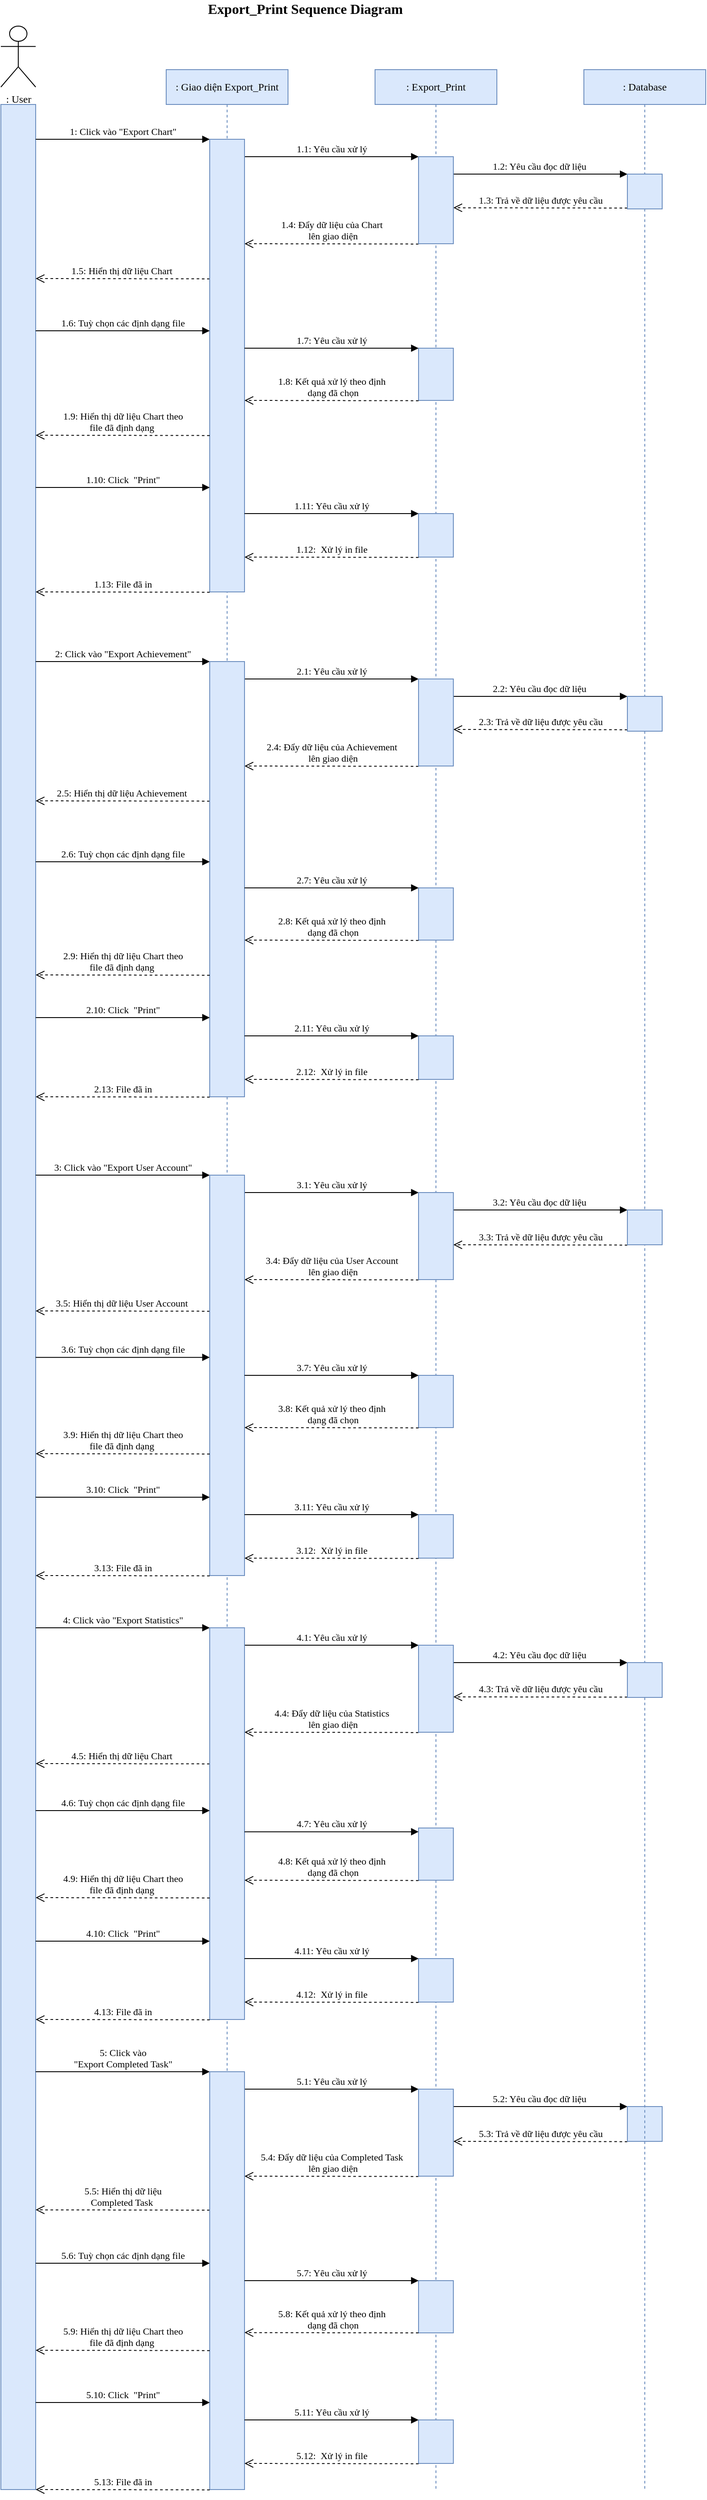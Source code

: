 <mxfile version="13.9.2" type="device"><diagram id="uGGQkLUvB1aczcs-LY8W" name="Page-1"><mxGraphModel dx="738" dy="459" grid="1" gridSize="10" guides="1" tooltips="1" connect="1" arrows="1" fold="1" page="1" pageScale="1" pageWidth="827" pageHeight="1169" math="0" shadow="0"><root><mxCell id="0"/><mxCell id="1" parent="0"/><mxCell id="Gk3fSNOvzbXeXXvfIKhm-4" value=": Export_Print" style="shape=umlLifeline;perimeter=lifelinePerimeter;whiteSpace=wrap;html=1;container=1;collapsible=0;recursiveResize=0;outlineConnect=0;fillColor=#dae8fc;strokeColor=#6c8ebf;fontFamily=Verdana;" vertex="1" parent="1"><mxGeometry x="550" y="80" width="140" height="2780" as="geometry"/></mxCell><mxCell id="Gk3fSNOvzbXeXXvfIKhm-144" value="" style="html=1;points=[];perimeter=orthogonalPerimeter;fillColor=#dae8fc;strokeColor=#6c8ebf;fontFamily=Verdana;" vertex="1" parent="Gk3fSNOvzbXeXXvfIKhm-4"><mxGeometry x="50" y="320" width="40" height="60" as="geometry"/></mxCell><mxCell id="Gk3fSNOvzbXeXXvfIKhm-149" value="" style="html=1;points=[];perimeter=orthogonalPerimeter;fillColor=#dae8fc;strokeColor=#6c8ebf;fontFamily=Verdana;" vertex="1" parent="Gk3fSNOvzbXeXXvfIKhm-4"><mxGeometry x="50" y="510" width="40" height="50" as="geometry"/></mxCell><mxCell id="Gk3fSNOvzbXeXXvfIKhm-164" value="" style="html=1;points=[];perimeter=orthogonalPerimeter;fillColor=#dae8fc;strokeColor=#6c8ebf;fontFamily=Verdana;" vertex="1" parent="Gk3fSNOvzbXeXXvfIKhm-4"><mxGeometry x="50" y="1110" width="40" height="50" as="geometry"/></mxCell><mxCell id="Gk3fSNOvzbXeXXvfIKhm-165" value="" style="html=1;points=[];perimeter=orthogonalPerimeter;fillColor=#dae8fc;strokeColor=#6c8ebf;fontFamily=Verdana;" vertex="1" parent="Gk3fSNOvzbXeXXvfIKhm-4"><mxGeometry x="50" y="940" width="40" height="60" as="geometry"/></mxCell><mxCell id="Gk3fSNOvzbXeXXvfIKhm-167" value="" style="html=1;points=[];perimeter=orthogonalPerimeter;fillColor=#dae8fc;strokeColor=#6c8ebf;fontFamily=Verdana;" vertex="1" parent="Gk3fSNOvzbXeXXvfIKhm-4"><mxGeometry x="50" y="1500" width="40" height="60" as="geometry"/></mxCell><mxCell id="Gk3fSNOvzbXeXXvfIKhm-175" value="" style="html=1;points=[];perimeter=orthogonalPerimeter;fillColor=#dae8fc;strokeColor=#6c8ebf;fontFamily=Verdana;" vertex="1" parent="Gk3fSNOvzbXeXXvfIKhm-4"><mxGeometry x="50" y="1660" width="40" height="50" as="geometry"/></mxCell><mxCell id="Gk3fSNOvzbXeXXvfIKhm-181" value="" style="html=1;points=[];perimeter=orthogonalPerimeter;fillColor=#dae8fc;strokeColor=#6c8ebf;fontFamily=Verdana;" vertex="1" parent="Gk3fSNOvzbXeXXvfIKhm-4"><mxGeometry x="50" y="2020" width="40" height="60" as="geometry"/></mxCell><mxCell id="Gk3fSNOvzbXeXXvfIKhm-186" value="" style="html=1;points=[];perimeter=orthogonalPerimeter;fillColor=#dae8fc;strokeColor=#6c8ebf;fontFamily=Verdana;" vertex="1" parent="Gk3fSNOvzbXeXXvfIKhm-4"><mxGeometry x="50" y="2170" width="40" height="50" as="geometry"/></mxCell><mxCell id="Gk3fSNOvzbXeXXvfIKhm-193" value="" style="html=1;points=[];perimeter=orthogonalPerimeter;fillColor=#dae8fc;strokeColor=#6c8ebf;fontFamily=Verdana;" vertex="1" parent="Gk3fSNOvzbXeXXvfIKhm-4"><mxGeometry x="50" y="2540" width="40" height="60" as="geometry"/></mxCell><mxCell id="Gk3fSNOvzbXeXXvfIKhm-198" value="" style="html=1;points=[];perimeter=orthogonalPerimeter;fillColor=#dae8fc;strokeColor=#6c8ebf;fontFamily=Verdana;" vertex="1" parent="Gk3fSNOvzbXeXXvfIKhm-4"><mxGeometry x="50" y="2700" width="40" height="50" as="geometry"/></mxCell><mxCell id="Gk3fSNOvzbXeXXvfIKhm-5" value="" style="html=1;points=[];perimeter=orthogonalPerimeter;fillColor=#dae8fc;strokeColor=#6c8ebf;fontFamily=Verdana;" vertex="1" parent="1"><mxGeometry x="120" y="120" width="40" height="2740" as="geometry"/></mxCell><mxCell id="Gk3fSNOvzbXeXXvfIKhm-6" value=": User" style="shape=umlActor;verticalLabelPosition=bottom;verticalAlign=top;html=1;fontFamily=Verdana;" vertex="1" parent="1"><mxGeometry x="120" y="30" width="40" height="70" as="geometry"/></mxCell><mxCell id="Gk3fSNOvzbXeXXvfIKhm-7" value=": Giao diện Export_Print" style="shape=umlLifeline;perimeter=lifelinePerimeter;whiteSpace=wrap;html=1;container=1;collapsible=0;recursiveResize=0;outlineConnect=0;fillColor=#dae8fc;strokeColor=#6c8ebf;fontFamily=Verdana;" vertex="1" parent="1"><mxGeometry x="310" y="80" width="140" height="2780" as="geometry"/></mxCell><mxCell id="Gk3fSNOvzbXeXXvfIKhm-166" value="" style="group;fontFamily=Verdana;" vertex="1" connectable="0" parent="Gk3fSNOvzbXeXXvfIKhm-7"><mxGeometry x="-150" y="2300" width="720" height="160" as="geometry"/></mxCell><mxCell id="Gk3fSNOvzbXeXXvfIKhm-119" value="5: Click vào &lt;br&gt;&quot;Export Completed Task&quot;" style="html=1;verticalAlign=bottom;endArrow=block;fontFamily=Verdana;" edge="1" parent="Gk3fSNOvzbXeXXvfIKhm-166"><mxGeometry width="80" as="geometry"><mxPoint as="sourcePoint"/><mxPoint x="200" as="targetPoint"/></mxGeometry></mxCell><mxCell id="Gk3fSNOvzbXeXXvfIKhm-120" value="5.1: Yêu cầu xử lý" style="html=1;verticalAlign=bottom;endArrow=block;fontFamily=Verdana;" edge="1" parent="Gk3fSNOvzbXeXXvfIKhm-166"><mxGeometry width="80" as="geometry"><mxPoint x="240" y="20" as="sourcePoint"/><mxPoint x="440" y="20" as="targetPoint"/></mxGeometry></mxCell><mxCell id="Gk3fSNOvzbXeXXvfIKhm-121" value="5.2: Yêu cầu&amp;nbsp;đọc dữ liệu&amp;nbsp;" style="html=1;verticalAlign=bottom;endArrow=block;fontFamily=Verdana;" edge="1" parent="Gk3fSNOvzbXeXXvfIKhm-166"><mxGeometry width="80" as="geometry"><mxPoint x="480" y="40" as="sourcePoint"/><mxPoint x="680" y="40" as="targetPoint"/></mxGeometry></mxCell><mxCell id="Gk3fSNOvzbXeXXvfIKhm-122" value="5.3: Trả về dữ liệu&amp;nbsp;được yêu cầu" style="html=1;verticalAlign=bottom;endArrow=open;dashed=1;endSize=8;fontFamily=Verdana;" edge="1" parent="Gk3fSNOvzbXeXXvfIKhm-166"><mxGeometry y="1.33" as="geometry"><mxPoint x="680" y="80.33" as="sourcePoint"/><mxPoint x="480" y="80" as="targetPoint"/><Array as="points"/></mxGeometry></mxCell><mxCell id="Gk3fSNOvzbXeXXvfIKhm-123" value="5.4: Đẩy dữ liệu của Completed Task&lt;br&gt;&amp;nbsp;lên giao diện" style="html=1;verticalAlign=bottom;endArrow=open;dashed=1;endSize=8;fontFamily=Verdana;" edge="1" parent="Gk3fSNOvzbXeXXvfIKhm-166"><mxGeometry as="geometry"><mxPoint x="440" y="120.33" as="sourcePoint"/><mxPoint x="240" y="120" as="targetPoint"/><Array as="points"/></mxGeometry></mxCell><mxCell id="Gk3fSNOvzbXeXXvfIKhm-124" value="5.5: Hiển thị dữ liệu &lt;br&gt;Completed Task&amp;nbsp;" style="html=1;verticalAlign=bottom;endArrow=open;dashed=1;endSize=8;fontFamily=Verdana;" edge="1" parent="Gk3fSNOvzbXeXXvfIKhm-166"><mxGeometry y="-1.33" as="geometry"><mxPoint x="200" y="159" as="sourcePoint"/><mxPoint y="158.67" as="targetPoint"/><Array as="points"/></mxGeometry></mxCell><mxCell id="Gk3fSNOvzbXeXXvfIKhm-126" value="" style="html=1;points=[];perimeter=orthogonalPerimeter;fillColor=#dae8fc;strokeColor=#6c8ebf;fontFamily=Verdana;" vertex="1" parent="Gk3fSNOvzbXeXXvfIKhm-166"><mxGeometry x="440" y="20" width="40" height="100" as="geometry"/></mxCell><mxCell id="Gk3fSNOvzbXeXXvfIKhm-127" value="" style="html=1;points=[];perimeter=orthogonalPerimeter;fillColor=#dae8fc;strokeColor=#6c8ebf;fontFamily=Verdana;" vertex="1" parent="Gk3fSNOvzbXeXXvfIKhm-166"><mxGeometry x="680" y="40" width="40" height="40" as="geometry"/></mxCell><mxCell id="Gk3fSNOvzbXeXXvfIKhm-125" value="" style="html=1;points=[];perimeter=orthogonalPerimeter;fillColor=#dae8fc;strokeColor=#6c8ebf;fontFamily=Verdana;" vertex="1" parent="Gk3fSNOvzbXeXXvfIKhm-7"><mxGeometry x="50" y="2300" width="40" height="480" as="geometry"/></mxCell><mxCell id="Gk3fSNOvzbXeXXvfIKhm-8" value=": Database" style="shape=umlLifeline;perimeter=lifelinePerimeter;whiteSpace=wrap;html=1;container=1;collapsible=0;recursiveResize=0;outlineConnect=0;fillColor=#dae8fc;strokeColor=#6c8ebf;fontFamily=Verdana;" vertex="1" parent="1"><mxGeometry x="790" y="80" width="140" height="2780" as="geometry"/></mxCell><mxCell id="Gk3fSNOvzbXeXXvfIKhm-140" value="" style="group;fontFamily=Verdana;" vertex="1" connectable="0" parent="1"><mxGeometry x="160" y="1870" width="720" height="470" as="geometry"/></mxCell><mxCell id="Gk3fSNOvzbXeXXvfIKhm-109" value="4: Click vào &quot;Export Statistics&quot;" style="html=1;verticalAlign=bottom;endArrow=block;fontFamily=Verdana;" edge="1" parent="Gk3fSNOvzbXeXXvfIKhm-140"><mxGeometry width="80" as="geometry"><mxPoint as="sourcePoint"/><mxPoint x="200" as="targetPoint"/></mxGeometry></mxCell><mxCell id="Gk3fSNOvzbXeXXvfIKhm-110" value="4.1: Yêu cầu xử lý" style="html=1;verticalAlign=bottom;endArrow=block;fontFamily=Verdana;" edge="1" parent="Gk3fSNOvzbXeXXvfIKhm-140"><mxGeometry width="80" as="geometry"><mxPoint x="240" y="20" as="sourcePoint"/><mxPoint x="440" y="20" as="targetPoint"/></mxGeometry></mxCell><mxCell id="Gk3fSNOvzbXeXXvfIKhm-111" value="4.2: Yêu cầu&amp;nbsp;đọc dữ liệu&amp;nbsp;" style="html=1;verticalAlign=bottom;endArrow=block;fontFamily=Verdana;" edge="1" parent="Gk3fSNOvzbXeXXvfIKhm-140"><mxGeometry width="80" as="geometry"><mxPoint x="480" y="40" as="sourcePoint"/><mxPoint x="680" y="40" as="targetPoint"/></mxGeometry></mxCell><mxCell id="Gk3fSNOvzbXeXXvfIKhm-112" value="4.3: Trả về dữ liệu&amp;nbsp;được yêu cầu" style="html=1;verticalAlign=bottom;endArrow=open;dashed=1;endSize=8;fontFamily=Verdana;" edge="1" parent="Gk3fSNOvzbXeXXvfIKhm-140"><mxGeometry y="0.66" as="geometry"><mxPoint x="680" y="79.66" as="sourcePoint"/><mxPoint x="480" y="79.33" as="targetPoint"/><Array as="points"/></mxGeometry></mxCell><mxCell id="Gk3fSNOvzbXeXXvfIKhm-113" value="4.4: Đẩy dữ liệu của Statistics&lt;br&gt;&amp;nbsp;lên giao diện" style="html=1;verticalAlign=bottom;endArrow=open;dashed=1;endSize=8;fontFamily=Verdana;" edge="1" parent="Gk3fSNOvzbXeXXvfIKhm-140"><mxGeometry as="geometry"><mxPoint x="440" y="120.33" as="sourcePoint"/><mxPoint x="240" y="120" as="targetPoint"/><Array as="points"/></mxGeometry></mxCell><mxCell id="Gk3fSNOvzbXeXXvfIKhm-114" value="4.5: Hiển thị dữ liệu Chart&amp;nbsp;" style="html=1;verticalAlign=bottom;endArrow=open;dashed=1;endSize=8;fontFamily=Verdana;" edge="1" parent="Gk3fSNOvzbXeXXvfIKhm-140"><mxGeometry y="-4" as="geometry"><mxPoint x="200" y="156.33" as="sourcePoint"/><mxPoint y="156" as="targetPoint"/><Array as="points"/></mxGeometry></mxCell><mxCell id="Gk3fSNOvzbXeXXvfIKhm-116" value="" style="html=1;points=[];perimeter=orthogonalPerimeter;fillColor=#dae8fc;strokeColor=#6c8ebf;fontFamily=Verdana;" vertex="1" parent="Gk3fSNOvzbXeXXvfIKhm-140"><mxGeometry x="440" y="20" width="40" height="100" as="geometry"/></mxCell><mxCell id="Gk3fSNOvzbXeXXvfIKhm-117" value="" style="html=1;points=[];perimeter=orthogonalPerimeter;fillColor=#dae8fc;strokeColor=#6c8ebf;fontFamily=Verdana;" vertex="1" parent="Gk3fSNOvzbXeXXvfIKhm-140"><mxGeometry x="680" y="40" width="40" height="40" as="geometry"/></mxCell><mxCell id="Gk3fSNOvzbXeXXvfIKhm-115" value="" style="html=1;points=[];perimeter=orthogonalPerimeter;fillColor=#dae8fc;strokeColor=#6c8ebf;fontFamily=Verdana;" vertex="1" parent="Gk3fSNOvzbXeXXvfIKhm-140"><mxGeometry x="200" width="40" height="450" as="geometry"/></mxCell><mxCell id="Gk3fSNOvzbXeXXvfIKhm-180" value="4.7: Yêu cầu xử lý" style="html=1;verticalAlign=bottom;endArrow=block;fontFamily=Verdana;" edge="1" parent="Gk3fSNOvzbXeXXvfIKhm-140"><mxGeometry x="-160" y="-1135.67" width="80" as="geometry"><mxPoint x="240" y="234.33" as="sourcePoint"/><mxPoint x="440" y="234.33" as="targetPoint"/></mxGeometry></mxCell><mxCell id="Gk3fSNOvzbXeXXvfIKhm-182" value="4.8: Kết quả xử lý theo&amp;nbsp;định&lt;br&gt;&amp;nbsp;dạng&amp;nbsp;đã chọn" style="html=1;verticalAlign=bottom;endArrow=open;dashed=1;endSize=8;fontFamily=Verdana;" edge="1" parent="Gk3fSNOvzbXeXXvfIKhm-140"><mxGeometry x="-160" y="-1180" as="geometry"><mxPoint x="440" y="290.33" as="sourcePoint"/><mxPoint x="240" y="290" as="targetPoint"/><Array as="points"/></mxGeometry></mxCell><mxCell id="Gk3fSNOvzbXeXXvfIKhm-183" value="4.9: Hiển thị dữ liệu Chart theo &lt;br&gt;file&amp;nbsp;đã&amp;nbsp;định dạng&amp;nbsp;" style="html=1;verticalAlign=bottom;endArrow=open;dashed=1;endSize=8;fontFamily=Verdana;" edge="1" parent="Gk3fSNOvzbXeXXvfIKhm-140"><mxGeometry x="-160" y="-1200" as="geometry"><mxPoint x="200" y="310.33" as="sourcePoint"/><mxPoint y="310" as="targetPoint"/><Array as="points"/></mxGeometry></mxCell><mxCell id="Gk3fSNOvzbXeXXvfIKhm-184" value="4.10: Click&amp;nbsp; &quot;Print&quot;" style="html=1;verticalAlign=bottom;endArrow=block;fontFamily=Verdana;" edge="1" parent="Gk3fSNOvzbXeXXvfIKhm-140"><mxGeometry x="-160" y="-990" width="80" as="geometry"><mxPoint y="360" as="sourcePoint"/><mxPoint x="200" y="360" as="targetPoint"/></mxGeometry></mxCell><mxCell id="Gk3fSNOvzbXeXXvfIKhm-185" value="4.11: Yêu cầu xử lý" style="html=1;verticalAlign=bottom;endArrow=block;fontFamily=Verdana;" edge="1" parent="Gk3fSNOvzbXeXXvfIKhm-140"><mxGeometry x="-320" y="-1750" width="80" as="geometry"><mxPoint x="240" y="380" as="sourcePoint"/><mxPoint x="440" y="380" as="targetPoint"/></mxGeometry></mxCell><mxCell id="Gk3fSNOvzbXeXXvfIKhm-187" value="4.12:&amp;nbsp; Xử lý in file" style="html=1;verticalAlign=bottom;endArrow=open;dashed=1;endSize=8;fontFamily=Verdana;" edge="1" parent="Gk3fSNOvzbXeXXvfIKhm-140"><mxGeometry x="-320" y="-1800.0" as="geometry"><mxPoint x="440" y="430.33" as="sourcePoint"/><mxPoint x="240" y="430" as="targetPoint"/><Array as="points"/></mxGeometry></mxCell><mxCell id="Gk3fSNOvzbXeXXvfIKhm-188" value="4.13: File&amp;nbsp;đã in" style="html=1;verticalAlign=bottom;endArrow=open;dashed=1;endSize=8;fontFamily=Verdana;" edge="1" parent="Gk3fSNOvzbXeXXvfIKhm-140"><mxGeometry x="-160" y="-1060" as="geometry"><mxPoint x="200" y="450.33" as="sourcePoint"/><mxPoint y="450" as="targetPoint"/><Array as="points"/></mxGeometry></mxCell><mxCell id="Gk3fSNOvzbXeXXvfIKhm-141" value="" style="group;fontFamily=Verdana;" vertex="1" connectable="0" parent="1"><mxGeometry x="160" y="1350" width="720" height="530" as="geometry"/></mxCell><mxCell id="Gk3fSNOvzbXeXXvfIKhm-99" value="3: Click vào &quot;Export User Account&quot;" style="html=1;verticalAlign=bottom;endArrow=block;fontFamily=Verdana;" edge="1" parent="Gk3fSNOvzbXeXXvfIKhm-141"><mxGeometry width="80" as="geometry"><mxPoint as="sourcePoint"/><mxPoint x="200" as="targetPoint"/></mxGeometry></mxCell><mxCell id="Gk3fSNOvzbXeXXvfIKhm-100" value="3.1: Yêu cầu xử lý" style="html=1;verticalAlign=bottom;endArrow=block;fontFamily=Verdana;" edge="1" parent="Gk3fSNOvzbXeXXvfIKhm-141"><mxGeometry width="80" as="geometry"><mxPoint x="240" y="20" as="sourcePoint"/><mxPoint x="440" y="20" as="targetPoint"/></mxGeometry></mxCell><mxCell id="Gk3fSNOvzbXeXXvfIKhm-101" value="3.2: Yêu cầu&amp;nbsp;đọc dữ liệu&amp;nbsp;" style="html=1;verticalAlign=bottom;endArrow=block;fontFamily=Verdana;" edge="1" parent="Gk3fSNOvzbXeXXvfIKhm-141"><mxGeometry width="80" as="geometry"><mxPoint x="480" y="40" as="sourcePoint"/><mxPoint x="680" y="40" as="targetPoint"/></mxGeometry></mxCell><mxCell id="Gk3fSNOvzbXeXXvfIKhm-102" value="3.3: Trả về dữ liệu&amp;nbsp;được yêu cầu" style="html=1;verticalAlign=bottom;endArrow=open;dashed=1;endSize=8;fontFamily=Verdana;" edge="1" parent="Gk3fSNOvzbXeXXvfIKhm-141"><mxGeometry y="1.33" as="geometry"><mxPoint x="680" y="80.33" as="sourcePoint"/><mxPoint x="480" y="80.0" as="targetPoint"/><Array as="points"/></mxGeometry></mxCell><mxCell id="Gk3fSNOvzbXeXXvfIKhm-103" value="3.4: Đẩy dữ liệu của User Account&lt;br&gt;&amp;nbsp;lên giao diện" style="html=1;verticalAlign=bottom;endArrow=open;dashed=1;endSize=8;fontFamily=Verdana;" edge="1" parent="Gk3fSNOvzbXeXXvfIKhm-141"><mxGeometry as="geometry"><mxPoint x="440" y="120.33" as="sourcePoint"/><mxPoint x="240" y="120" as="targetPoint"/><Array as="points"/></mxGeometry></mxCell><mxCell id="Gk3fSNOvzbXeXXvfIKhm-104" value="3.5: Hiển thị dữ liệu User Account&amp;nbsp;" style="html=1;verticalAlign=bottom;endArrow=open;dashed=1;endSize=8;fontFamily=Verdana;" edge="1" parent="Gk3fSNOvzbXeXXvfIKhm-141"><mxGeometry y="-4" as="geometry"><mxPoint x="200" y="156.33" as="sourcePoint"/><mxPoint y="156" as="targetPoint"/><Array as="points"/></mxGeometry></mxCell><mxCell id="Gk3fSNOvzbXeXXvfIKhm-105" value="" style="html=1;points=[];perimeter=orthogonalPerimeter;fillColor=#dae8fc;strokeColor=#6c8ebf;fontFamily=Verdana;" vertex="1" parent="Gk3fSNOvzbXeXXvfIKhm-141"><mxGeometry x="200" width="40" height="460" as="geometry"/></mxCell><mxCell id="Gk3fSNOvzbXeXXvfIKhm-106" value="" style="html=1;points=[];perimeter=orthogonalPerimeter;fillColor=#dae8fc;strokeColor=#6c8ebf;fontFamily=Verdana;" vertex="1" parent="Gk3fSNOvzbXeXXvfIKhm-141"><mxGeometry x="440" y="20" width="40" height="100" as="geometry"/></mxCell><mxCell id="Gk3fSNOvzbXeXXvfIKhm-107" value="" style="html=1;points=[];perimeter=orthogonalPerimeter;fillColor=#dae8fc;strokeColor=#6c8ebf;fontFamily=Verdana;" vertex="1" parent="Gk3fSNOvzbXeXXvfIKhm-141"><mxGeometry x="680" y="40" width="40" height="40" as="geometry"/></mxCell><mxCell id="Gk3fSNOvzbXeXXvfIKhm-169" value="3.9: Hiển thị dữ liệu Chart theo &lt;br&gt;file&amp;nbsp;đã&amp;nbsp;định dạng&amp;nbsp;" style="html=1;verticalAlign=bottom;endArrow=open;dashed=1;endSize=8;fontFamily=Verdana;" edge="1" parent="Gk3fSNOvzbXeXXvfIKhm-141"><mxGeometry y="160" as="geometry"><mxPoint x="200" y="320.33" as="sourcePoint"/><mxPoint y="320" as="targetPoint"/><Array as="points"/></mxGeometry></mxCell><mxCell id="Gk3fSNOvzbXeXXvfIKhm-170" value="3.7: Yêu cầu xử lý" style="html=1;verticalAlign=bottom;endArrow=block;fontFamily=Verdana;" edge="1" parent="Gk3fSNOvzbXeXXvfIKhm-141"><mxGeometry y="210" width="80" as="geometry"><mxPoint x="240" y="230" as="sourcePoint"/><mxPoint x="440" y="230" as="targetPoint"/></mxGeometry></mxCell><mxCell id="Gk3fSNOvzbXeXXvfIKhm-171" value="3.8: Kết quả xử lý theo&amp;nbsp;định&lt;br&gt;&amp;nbsp;dạng&amp;nbsp;đã chọn" style="html=1;verticalAlign=bottom;endArrow=open;dashed=1;endSize=8;fontFamily=Verdana;" edge="1" parent="Gk3fSNOvzbXeXXvfIKhm-141"><mxGeometry y="170" as="geometry"><mxPoint x="440" y="290.33" as="sourcePoint"/><mxPoint x="240" y="290" as="targetPoint"/><Array as="points"/></mxGeometry></mxCell><mxCell id="Gk3fSNOvzbXeXXvfIKhm-173" value="3.10: Click&amp;nbsp; &quot;Print&quot;" style="html=1;verticalAlign=bottom;endArrow=block;fontFamily=Verdana;" edge="1" parent="Gk3fSNOvzbXeXXvfIKhm-141"><mxGeometry y="370" width="80" as="geometry"><mxPoint y="370" as="sourcePoint"/><mxPoint x="200" y="370" as="targetPoint"/></mxGeometry></mxCell><mxCell id="Gk3fSNOvzbXeXXvfIKhm-174" value="3.13: File&amp;nbsp;đã in" style="html=1;verticalAlign=bottom;endArrow=open;dashed=1;endSize=8;fontFamily=Verdana;" edge="1" parent="Gk3fSNOvzbXeXXvfIKhm-141"><mxGeometry y="300" as="geometry"><mxPoint x="200" y="460.33" as="sourcePoint"/><mxPoint y="460" as="targetPoint"/><Array as="points"/></mxGeometry></mxCell><mxCell id="Gk3fSNOvzbXeXXvfIKhm-176" value="3.11: Yêu cầu xử lý" style="html=1;verticalAlign=bottom;endArrow=block;fontFamily=Verdana;" edge="1" parent="Gk3fSNOvzbXeXXvfIKhm-141"><mxGeometry x="-160" y="-390" width="80" as="geometry"><mxPoint x="240" y="390" as="sourcePoint"/><mxPoint x="440" y="390" as="targetPoint"/></mxGeometry></mxCell><mxCell id="Gk3fSNOvzbXeXXvfIKhm-177" value="3.12:&amp;nbsp; Xử lý in file" style="html=1;verticalAlign=bottom;endArrow=open;dashed=1;endSize=8;fontFamily=Verdana;" edge="1" parent="Gk3fSNOvzbXeXXvfIKhm-141"><mxGeometry x="-160" y="-440.0" as="geometry"><mxPoint x="440" y="440.33" as="sourcePoint"/><mxPoint x="240" y="440" as="targetPoint"/><Array as="points"/></mxGeometry></mxCell><mxCell id="Gk3fSNOvzbXeXXvfIKhm-142" value="" style="group;fontFamily=Verdana;" vertex="1" connectable="0" parent="1"><mxGeometry x="160" y="760" width="720" height="500" as="geometry"/></mxCell><mxCell id="Gk3fSNOvzbXeXXvfIKhm-29" value="2: Click vào &quot;Export Achievement&quot;" style="html=1;verticalAlign=bottom;endArrow=block;fontFamily=Verdana;" edge="1" parent="Gk3fSNOvzbXeXXvfIKhm-142"><mxGeometry width="80" relative="1" as="geometry"><mxPoint as="sourcePoint"/><mxPoint x="200" as="targetPoint"/></mxGeometry></mxCell><mxCell id="Gk3fSNOvzbXeXXvfIKhm-30" value="2.1: Yêu cầu xử lý" style="html=1;verticalAlign=bottom;endArrow=block;fontFamily=Verdana;" edge="1" parent="Gk3fSNOvzbXeXXvfIKhm-142"><mxGeometry width="80" relative="1" as="geometry"><mxPoint x="240" y="20" as="sourcePoint"/><mxPoint x="440" y="20" as="targetPoint"/></mxGeometry></mxCell><mxCell id="Gk3fSNOvzbXeXXvfIKhm-32" value="2.2: Yêu cầu&amp;nbsp;đọc dữ liệu&amp;nbsp;" style="html=1;verticalAlign=bottom;endArrow=block;fontFamily=Verdana;" edge="1" parent="Gk3fSNOvzbXeXXvfIKhm-142"><mxGeometry width="80" relative="1" as="geometry"><mxPoint x="480" y="40" as="sourcePoint"/><mxPoint x="680" y="40" as="targetPoint"/></mxGeometry></mxCell><mxCell id="Gk3fSNOvzbXeXXvfIKhm-33" value="2.3: Trả về dữ liệu&amp;nbsp;được yêu cầu" style="html=1;verticalAlign=bottom;endArrow=open;dashed=1;endSize=8;fontFamily=Verdana;" edge="1" parent="Gk3fSNOvzbXeXXvfIKhm-142"><mxGeometry relative="1" as="geometry"><mxPoint x="680" y="78.33" as="sourcePoint"/><mxPoint x="480" y="78.0" as="targetPoint"/><Array as="points"/></mxGeometry></mxCell><mxCell id="Gk3fSNOvzbXeXXvfIKhm-34" value="2.4: Đẩy dữ liệu của Achievement&lt;br&gt;&amp;nbsp;lên giao diện" style="html=1;verticalAlign=bottom;endArrow=open;dashed=1;endSize=8;fontFamily=Verdana;" edge="1" parent="Gk3fSNOvzbXeXXvfIKhm-142"><mxGeometry relative="1" as="geometry"><mxPoint x="440" y="120.33" as="sourcePoint"/><mxPoint x="240" y="120.0" as="targetPoint"/><Array as="points"/></mxGeometry></mxCell><mxCell id="Gk3fSNOvzbXeXXvfIKhm-35" value="2.5: Hiển thị dữ liệu Achievement&amp;nbsp;" style="html=1;verticalAlign=bottom;endArrow=open;dashed=1;endSize=8;fontFamily=Verdana;" edge="1" parent="Gk3fSNOvzbXeXXvfIKhm-142"><mxGeometry relative="1" as="geometry"><mxPoint x="200" y="160.33" as="sourcePoint"/><mxPoint y="160.0" as="targetPoint"/><Array as="points"/></mxGeometry></mxCell><mxCell id="Gk3fSNOvzbXeXXvfIKhm-27" value="" style="html=1;points=[];perimeter=orthogonalPerimeter;fillColor=#dae8fc;strokeColor=#6c8ebf;fontFamily=Verdana;" vertex="1" parent="Gk3fSNOvzbXeXXvfIKhm-142"><mxGeometry x="200" width="40" height="500" as="geometry"/></mxCell><mxCell id="Gk3fSNOvzbXeXXvfIKhm-28" value="" style="html=1;points=[];perimeter=orthogonalPerimeter;fillColor=#dae8fc;strokeColor=#6c8ebf;fontFamily=Verdana;" vertex="1" parent="Gk3fSNOvzbXeXXvfIKhm-142"><mxGeometry x="440" y="20" width="40" height="100" as="geometry"/></mxCell><mxCell id="Gk3fSNOvzbXeXXvfIKhm-31" value="" style="html=1;points=[];perimeter=orthogonalPerimeter;fillColor=#dae8fc;strokeColor=#6c8ebf;fontFamily=Verdana;" vertex="1" parent="Gk3fSNOvzbXeXXvfIKhm-142"><mxGeometry x="680" y="40" width="40" height="40" as="geometry"/></mxCell><mxCell id="Gk3fSNOvzbXeXXvfIKhm-161" value="2.11: Yêu cầu xử lý" style="html=1;verticalAlign=bottom;endArrow=block;fontFamily=Verdana;" edge="1" parent="Gk3fSNOvzbXeXXvfIKhm-142"><mxGeometry y="410" width="80" as="geometry"><mxPoint x="240" y="430" as="sourcePoint"/><mxPoint x="440" y="430" as="targetPoint"/></mxGeometry></mxCell><mxCell id="Gk3fSNOvzbXeXXvfIKhm-163" value="2.12:&amp;nbsp; Xử lý in file" style="html=1;verticalAlign=bottom;endArrow=open;dashed=1;endSize=8;fontFamily=Verdana;" edge="1" parent="Gk3fSNOvzbXeXXvfIKhm-142"><mxGeometry y="360" as="geometry"><mxPoint x="440" y="480.33" as="sourcePoint"/><mxPoint x="240" y="480" as="targetPoint"/><Array as="points"/></mxGeometry></mxCell><mxCell id="Gk3fSNOvzbXeXXvfIKhm-11" value="1: Click vào &quot;Export Chart&quot;" style="html=1;verticalAlign=bottom;endArrow=block;fontFamily=Verdana;" edge="1" parent="1"><mxGeometry x="160" y="160" width="80" as="geometry"><mxPoint x="160" y="160" as="sourcePoint"/><mxPoint x="360" y="160" as="targetPoint"/></mxGeometry></mxCell><mxCell id="Gk3fSNOvzbXeXXvfIKhm-16" value="1.1: Yêu cầu xử lý" style="html=1;verticalAlign=bottom;endArrow=block;fontFamily=Verdana;" edge="1" parent="1"><mxGeometry x="160" y="160" width="80" as="geometry"><mxPoint x="400" y="180" as="sourcePoint"/><mxPoint x="600" y="180" as="targetPoint"/></mxGeometry></mxCell><mxCell id="Gk3fSNOvzbXeXXvfIKhm-17" value="1.2: Yêu cầu&amp;nbsp;đọc dữ liệu&amp;nbsp;" style="html=1;verticalAlign=bottom;endArrow=block;fontFamily=Verdana;" edge="1" parent="1"><mxGeometry x="160" y="160" width="80" as="geometry"><mxPoint x="640" y="200" as="sourcePoint"/><mxPoint x="840" y="200" as="targetPoint"/></mxGeometry></mxCell><mxCell id="Gk3fSNOvzbXeXXvfIKhm-21" value="1.3: Trả về dữ liệu&amp;nbsp;được yêu cầu" style="html=1;verticalAlign=bottom;endArrow=open;dashed=1;endSize=8;fontFamily=Verdana;" edge="1" parent="1"><mxGeometry x="160" y="160" as="geometry"><mxPoint x="840" y="239" as="sourcePoint"/><mxPoint x="640" y="238.67" as="targetPoint"/><Array as="points"/></mxGeometry></mxCell><mxCell id="Gk3fSNOvzbXeXXvfIKhm-25" value="1.4: Đẩy dữ liệu của Chart&lt;br&gt;&amp;nbsp;lên giao diện" style="html=1;verticalAlign=bottom;endArrow=open;dashed=1;endSize=8;fontFamily=Verdana;" edge="1" parent="1"><mxGeometry x="160" y="160" as="geometry"><mxPoint x="600" y="280.33" as="sourcePoint"/><mxPoint x="400" y="280.0" as="targetPoint"/><Array as="points"/></mxGeometry></mxCell><mxCell id="Gk3fSNOvzbXeXXvfIKhm-26" value="1.5: Hiển thị dữ liệu Chart&amp;nbsp;" style="html=1;verticalAlign=bottom;endArrow=open;dashed=1;endSize=8;fontFamily=Verdana;" edge="1" parent="1"><mxGeometry x="160" y="160" as="geometry"><mxPoint x="360" y="320.33" as="sourcePoint"/><mxPoint x="160" y="320.0" as="targetPoint"/><Array as="points"/></mxGeometry></mxCell><mxCell id="Gk3fSNOvzbXeXXvfIKhm-14" value="" style="html=1;points=[];perimeter=orthogonalPerimeter;fillColor=#dae8fc;strokeColor=#6c8ebf;fontFamily=Verdana;" vertex="1" parent="1"><mxGeometry x="360" y="160" width="40" height="520" as="geometry"/></mxCell><mxCell id="Gk3fSNOvzbXeXXvfIKhm-15" value="" style="html=1;points=[];perimeter=orthogonalPerimeter;fillColor=#dae8fc;strokeColor=#6c8ebf;fontFamily=Verdana;" vertex="1" parent="1"><mxGeometry x="600" y="180" width="40" height="100" as="geometry"/></mxCell><mxCell id="Gk3fSNOvzbXeXXvfIKhm-18" value="" style="html=1;points=[];perimeter=orthogonalPerimeter;fillColor=#dae8fc;strokeColor=#6c8ebf;fontFamily=Verdana;" vertex="1" parent="1"><mxGeometry x="840" y="200" width="40" height="40" as="geometry"/></mxCell><mxCell id="Gk3fSNOvzbXeXXvfIKhm-143" value="1.6: Tuỳ chọn các&amp;nbsp;định dạng file" style="html=1;verticalAlign=bottom;endArrow=block;fontFamily=Verdana;" edge="1" parent="1"><mxGeometry x="160" y="380" width="80" as="geometry"><mxPoint x="160" y="380" as="sourcePoint"/><mxPoint x="360" y="380" as="targetPoint"/></mxGeometry></mxCell><mxCell id="Gk3fSNOvzbXeXXvfIKhm-145" value="1.7: Yêu cầu xử lý" style="html=1;verticalAlign=bottom;endArrow=block;fontFamily=Verdana;" edge="1" parent="1"><mxGeometry x="160" y="380" width="80" as="geometry"><mxPoint x="400" y="400" as="sourcePoint"/><mxPoint x="600" y="400" as="targetPoint"/></mxGeometry></mxCell><mxCell id="Gk3fSNOvzbXeXXvfIKhm-146" value="1.8: Kết quả xử lý theo&amp;nbsp;định&lt;br&gt;&amp;nbsp;dạng&amp;nbsp;đã chọn" style="html=1;verticalAlign=bottom;endArrow=open;dashed=1;endSize=8;fontFamily=Verdana;" edge="1" parent="1"><mxGeometry x="160" y="340.0" as="geometry"><mxPoint x="600" y="460.33" as="sourcePoint"/><mxPoint x="400" y="460.0" as="targetPoint"/><Array as="points"/></mxGeometry></mxCell><mxCell id="Gk3fSNOvzbXeXXvfIKhm-147" value="1.9: Hiển thị dữ liệu Chart theo &lt;br&gt;file&amp;nbsp;đã&amp;nbsp;định dạng&amp;nbsp;" style="html=1;verticalAlign=bottom;endArrow=open;dashed=1;endSize=8;fontFamily=Verdana;" edge="1" parent="1"><mxGeometry x="160" y="340.0" as="geometry"><mxPoint x="360" y="500.33" as="sourcePoint"/><mxPoint x="160" y="500.0" as="targetPoint"/><Array as="points"/></mxGeometry></mxCell><mxCell id="Gk3fSNOvzbXeXXvfIKhm-148" value="1.10: Click&amp;nbsp; &quot;Print&quot;" style="html=1;verticalAlign=bottom;endArrow=block;fontFamily=Verdana;" edge="1" parent="1"><mxGeometry x="160" y="560" width="80" as="geometry"><mxPoint x="160" y="560" as="sourcePoint"/><mxPoint x="360" y="560" as="targetPoint"/></mxGeometry></mxCell><mxCell id="Gk3fSNOvzbXeXXvfIKhm-150" value="1.11: Yêu cầu xử lý" style="html=1;verticalAlign=bottom;endArrow=block;fontFamily=Verdana;" edge="1" parent="1"><mxGeometry x="160" y="570" width="80" as="geometry"><mxPoint x="400" y="590" as="sourcePoint"/><mxPoint x="600" y="590" as="targetPoint"/></mxGeometry></mxCell><mxCell id="Gk3fSNOvzbXeXXvfIKhm-151" value="1.12:&amp;nbsp; Xử lý in file" style="html=1;verticalAlign=bottom;endArrow=open;dashed=1;endSize=8;fontFamily=Verdana;" edge="1" parent="1"><mxGeometry x="160" y="520.0" as="geometry"><mxPoint x="600" y="640.33" as="sourcePoint"/><mxPoint x="400" y="640.0" as="targetPoint"/><Array as="points"/></mxGeometry></mxCell><mxCell id="Gk3fSNOvzbXeXXvfIKhm-152" value="1.13: File&amp;nbsp;đã in" style="html=1;verticalAlign=bottom;endArrow=open;dashed=1;endSize=8;fontFamily=Verdana;" edge="1" parent="1"><mxGeometry x="160" y="520.0" as="geometry"><mxPoint x="360" y="680.33" as="sourcePoint"/><mxPoint x="160" y="680.0" as="targetPoint"/><Array as="points"/></mxGeometry></mxCell><mxCell id="Gk3fSNOvzbXeXXvfIKhm-153" value="2.6: Tuỳ chọn các&amp;nbsp;định dạng file" style="html=1;verticalAlign=bottom;endArrow=block;fontFamily=Verdana;" edge="1" parent="1"><mxGeometry x="160" y="990" width="80" as="geometry"><mxPoint x="160" y="990" as="sourcePoint"/><mxPoint x="360" y="990" as="targetPoint"/></mxGeometry></mxCell><mxCell id="Gk3fSNOvzbXeXXvfIKhm-154" value="2.7: Yêu cầu xử lý" style="html=1;verticalAlign=bottom;endArrow=block;fontFamily=Verdana;" edge="1" parent="1"><mxGeometry x="160" y="1000" width="80" as="geometry"><mxPoint x="400" y="1020" as="sourcePoint"/><mxPoint x="600" y="1020" as="targetPoint"/></mxGeometry></mxCell><mxCell id="Gk3fSNOvzbXeXXvfIKhm-157" value="2.8: Kết quả xử lý theo&amp;nbsp;định&lt;br&gt;&amp;nbsp;dạng&amp;nbsp;đã chọn" style="html=1;verticalAlign=bottom;endArrow=open;dashed=1;endSize=8;fontFamily=Verdana;" edge="1" parent="1"><mxGeometry x="160" y="960.0" as="geometry"><mxPoint x="600" y="1080.33" as="sourcePoint"/><mxPoint x="400" y="1080" as="targetPoint"/><Array as="points"/></mxGeometry></mxCell><mxCell id="Gk3fSNOvzbXeXXvfIKhm-158" value="2.9: Hiển thị dữ liệu Chart theo &lt;br&gt;file&amp;nbsp;đã&amp;nbsp;định dạng&amp;nbsp;" style="html=1;verticalAlign=bottom;endArrow=open;dashed=1;endSize=8;fontFamily=Verdana;" edge="1" parent="1"><mxGeometry x="160" y="960.0" as="geometry"><mxPoint x="360" y="1120.33" as="sourcePoint"/><mxPoint x="160" y="1120" as="targetPoint"/><Array as="points"/></mxGeometry></mxCell><mxCell id="Gk3fSNOvzbXeXXvfIKhm-159" value="2.10: Click&amp;nbsp; &quot;Print&quot;" style="html=1;verticalAlign=bottom;endArrow=block;fontFamily=Verdana;" edge="1" parent="1"><mxGeometry x="160" y="1169" width="80" as="geometry"><mxPoint x="160" y="1169" as="sourcePoint"/><mxPoint x="360" y="1169" as="targetPoint"/></mxGeometry></mxCell><mxCell id="Gk3fSNOvzbXeXXvfIKhm-160" value="2.13: File&amp;nbsp;đã in" style="html=1;verticalAlign=bottom;endArrow=open;dashed=1;endSize=8;fontFamily=Verdana;" edge="1" parent="1"><mxGeometry x="160" y="1100" as="geometry"><mxPoint x="360" y="1260.33" as="sourcePoint"/><mxPoint x="160" y="1260" as="targetPoint"/><Array as="points"/></mxGeometry></mxCell><mxCell id="Gk3fSNOvzbXeXXvfIKhm-168" value="3.6: Tuỳ chọn các&amp;nbsp;định dạng file" style="html=1;verticalAlign=bottom;endArrow=block;fontFamily=Verdana;" edge="1" parent="1"><mxGeometry x="160" y="1559.33" width="80" as="geometry"><mxPoint x="160" y="1559.33" as="sourcePoint"/><mxPoint x="360" y="1559.33" as="targetPoint"/></mxGeometry></mxCell><mxCell id="Gk3fSNOvzbXeXXvfIKhm-179" value="4.6: Tuỳ chọn các&amp;nbsp;định dạng file" style="html=1;verticalAlign=bottom;endArrow=block;fontFamily=Verdana;" edge="1" parent="1"><mxGeometry x="160" y="2080" width="80" as="geometry"><mxPoint x="160" y="2080" as="sourcePoint"/><mxPoint x="360" y="2080" as="targetPoint"/></mxGeometry></mxCell><mxCell id="Gk3fSNOvzbXeXXvfIKhm-189" value="5.6: Tuỳ chọn các&amp;nbsp;định dạng file" style="html=1;verticalAlign=bottom;endArrow=block;fontFamily=Verdana;" edge="1" parent="1"><mxGeometry x="160" y="2600" width="80" as="geometry"><mxPoint x="160" y="2600" as="sourcePoint"/><mxPoint x="360" y="2600" as="targetPoint"/></mxGeometry></mxCell><mxCell id="Gk3fSNOvzbXeXXvfIKhm-192" value="5.7: Yêu cầu xử lý" style="html=1;verticalAlign=bottom;endArrow=block;fontFamily=Verdana;" edge="1" parent="1"><mxGeometry x="-160" y="-620" width="80" as="geometry"><mxPoint x="400" y="2620" as="sourcePoint"/><mxPoint x="600" y="2620" as="targetPoint"/></mxGeometry></mxCell><mxCell id="Gk3fSNOvzbXeXXvfIKhm-194" value="5.8: Kết quả xử lý theo&amp;nbsp;định&lt;br&gt;&amp;nbsp;dạng&amp;nbsp;đã chọn" style="html=1;verticalAlign=bottom;endArrow=open;dashed=1;endSize=8;fontFamily=Verdana;" edge="1" parent="1"><mxGeometry x="-160" y="-660.33" as="geometry"><mxPoint x="600" y="2680" as="sourcePoint"/><mxPoint x="400" y="2679.67" as="targetPoint"/><Array as="points"/></mxGeometry></mxCell><mxCell id="Gk3fSNOvzbXeXXvfIKhm-195" value="5.9: Hiển thị dữ liệu Chart theo &lt;br&gt;file&amp;nbsp;đã&amp;nbsp;định dạng&amp;nbsp;" style="html=1;verticalAlign=bottom;endArrow=open;dashed=1;endSize=8;fontFamily=Verdana;" edge="1" parent="1"><mxGeometry x="-160" y="-680.0" as="geometry"><mxPoint x="360" y="2700.33" as="sourcePoint"/><mxPoint x="160" y="2700" as="targetPoint"/><Array as="points"/></mxGeometry></mxCell><mxCell id="Gk3fSNOvzbXeXXvfIKhm-196" value="5.10: Click&amp;nbsp; &quot;Print&quot;" style="html=1;verticalAlign=bottom;endArrow=block;fontFamily=Verdana;" edge="1" parent="1"><mxGeometry x="-160" y="-460" width="80" as="geometry"><mxPoint x="160" y="2760" as="sourcePoint"/><mxPoint x="360" y="2760" as="targetPoint"/></mxGeometry></mxCell><mxCell id="Gk3fSNOvzbXeXXvfIKhm-197" value="5.11: Yêu cầu xử lý" style="html=1;verticalAlign=bottom;endArrow=block;fontFamily=Verdana;" edge="1" parent="1"><mxGeometry x="-320" y="-1220" width="80" as="geometry"><mxPoint x="400" y="2780" as="sourcePoint"/><mxPoint x="600" y="2780" as="targetPoint"/></mxGeometry></mxCell><mxCell id="Gk3fSNOvzbXeXXvfIKhm-199" value="5.12:&amp;nbsp; Xử lý in file" style="html=1;verticalAlign=bottom;endArrow=open;dashed=1;endSize=8;fontFamily=Verdana;" edge="1" parent="1"><mxGeometry x="-320" y="-1270.0" as="geometry"><mxPoint x="600" y="2830.33" as="sourcePoint"/><mxPoint x="400" y="2830" as="targetPoint"/><Array as="points"/></mxGeometry></mxCell><mxCell id="Gk3fSNOvzbXeXXvfIKhm-200" value="5.13: File&amp;nbsp;đã in" style="html=1;verticalAlign=bottom;endArrow=open;dashed=1;endSize=8;fontFamily=Verdana;" edge="1" parent="1"><mxGeometry x="-160" y="-520.0" as="geometry"><mxPoint x="360" y="2860.33" as="sourcePoint"/><mxPoint x="160" y="2860" as="targetPoint"/><Array as="points"/></mxGeometry></mxCell><mxCell id="Gk3fSNOvzbXeXXvfIKhm-201" value="&lt;font size=&quot;1&quot;&gt;&lt;b style=&quot;font-size: 16px&quot;&gt;Export_Print Sequence Diagram&lt;/b&gt;&lt;/font&gt;" style="text;html=1;strokeColor=none;fillColor=none;align=center;verticalAlign=middle;whiteSpace=wrap;rounded=0;fontFamily=Verdana;" vertex="1" parent="1"><mxGeometry x="290" width="360" height="20" as="geometry"/></mxCell></root></mxGraphModel></diagram></mxfile>